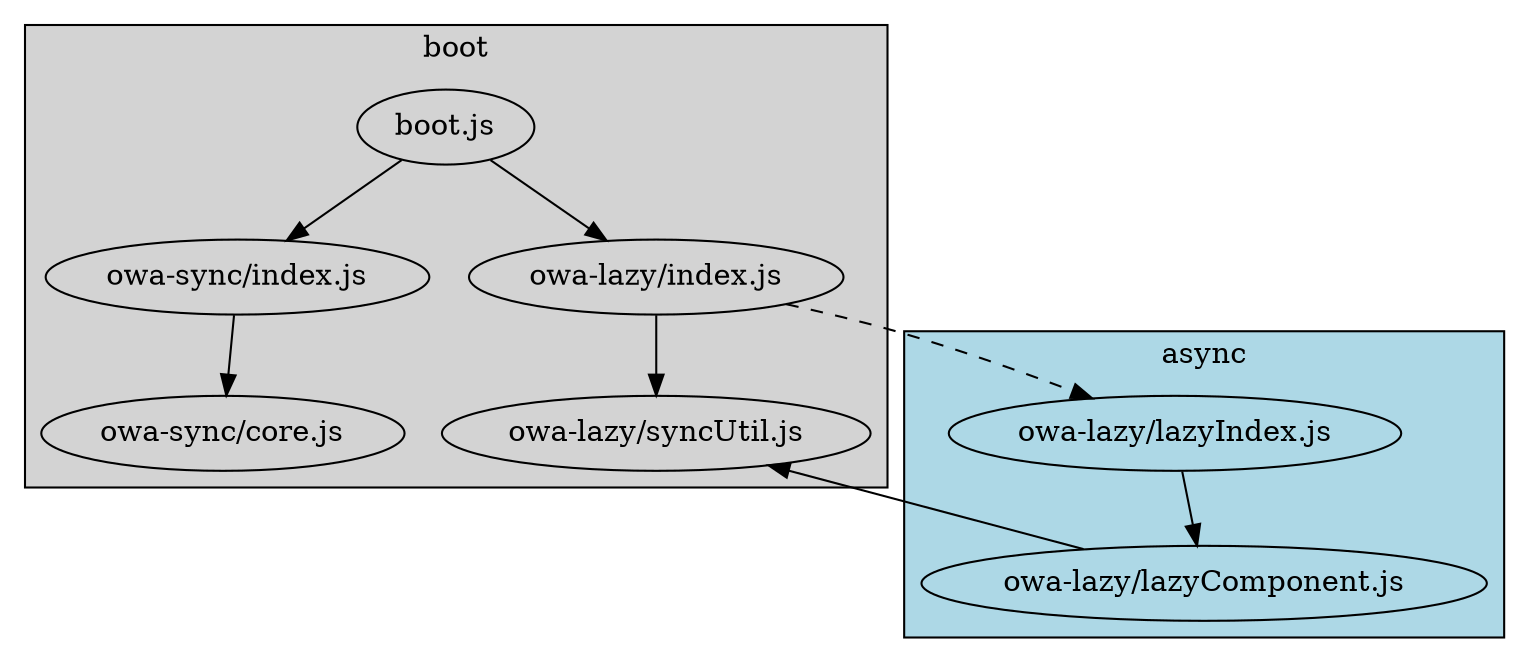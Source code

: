 digraph G {
  edge [fontsize=8]

  subgraph cluster_0 {
      label="boot"
      bgcolor=lightgrey
      a [label="boot.js",style=filled,fillcolor=lightgrey]
      b_0 [label="owa-sync/index.js",style=filled,fillcolor=lightgrey]
      b_1 [label="owa-sync/core.js",style=filled,fillcolor=lightgrey]
      c_0 [label="owa-lazy/index.js",style=filled,fillcolor=lightgrey]
      c_3 [label="owa-lazy/syncUtil.js",style=filled,fillcolor=lightgrey]
  }

  subgraph cluster_1 {
      label="async"
      bgcolor=lightblue
      c_1 [label="owa-lazy/lazyIndex.js",style=filled,fillcolor=lightblue]
      c_2 [label="owa-lazy/lazyComponent.js",style=filled,fillcolor=lightblue]
  }

  a -> b_0 -> b_1
  a -> c_0
  c_0 -> c_3
  c_1 -> c_2 -> c_3
  c_0 -> c_1 [style=dashed]
}